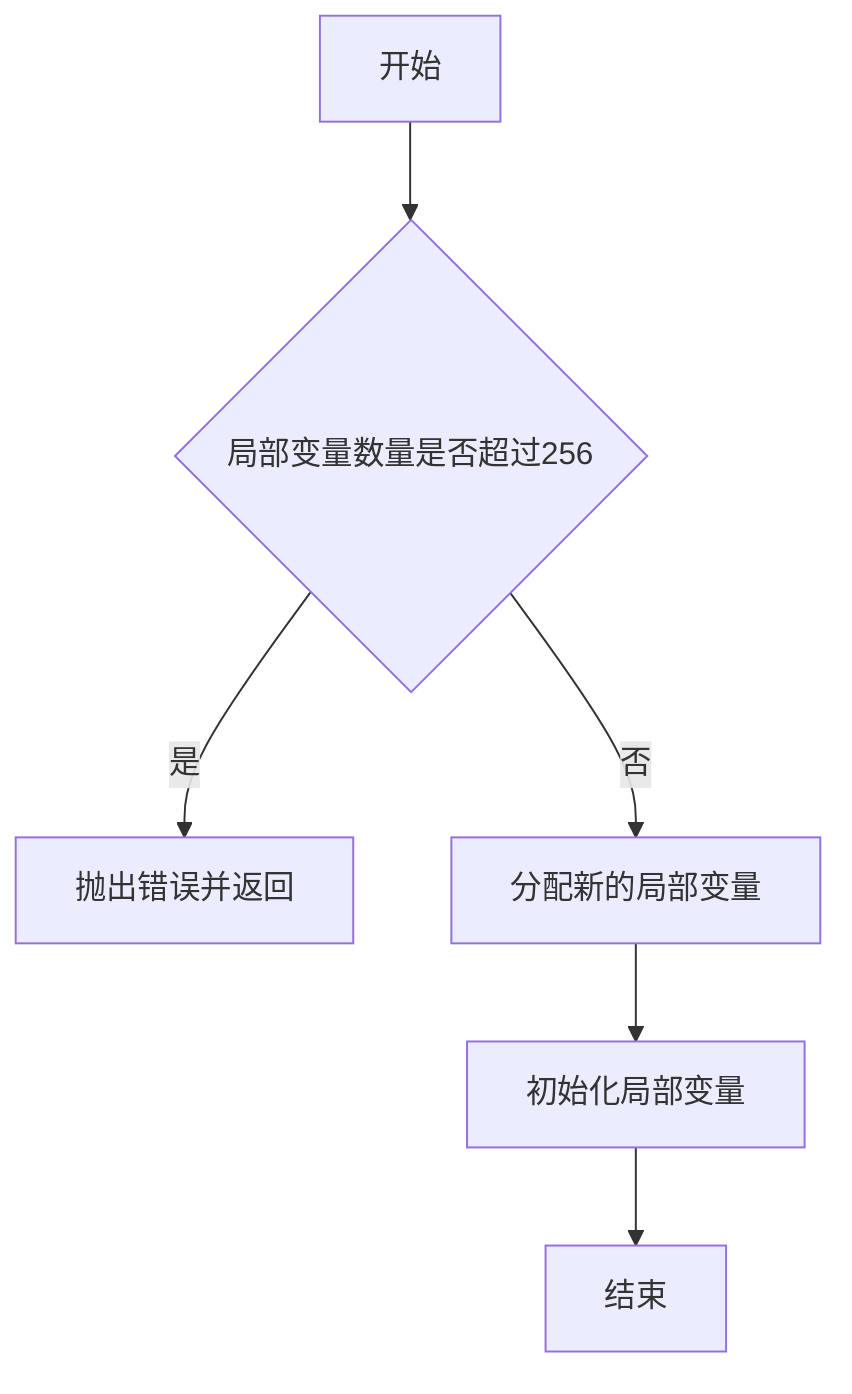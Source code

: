 flowchart TD
    A[开始] --> B{局部变量数量是否超过256}
    B -->|是| C[抛出错误并返回]
    B -->|否| D[分配新的局部变量]
    D --> E[初始化局部变量]
    E --> F[结束]